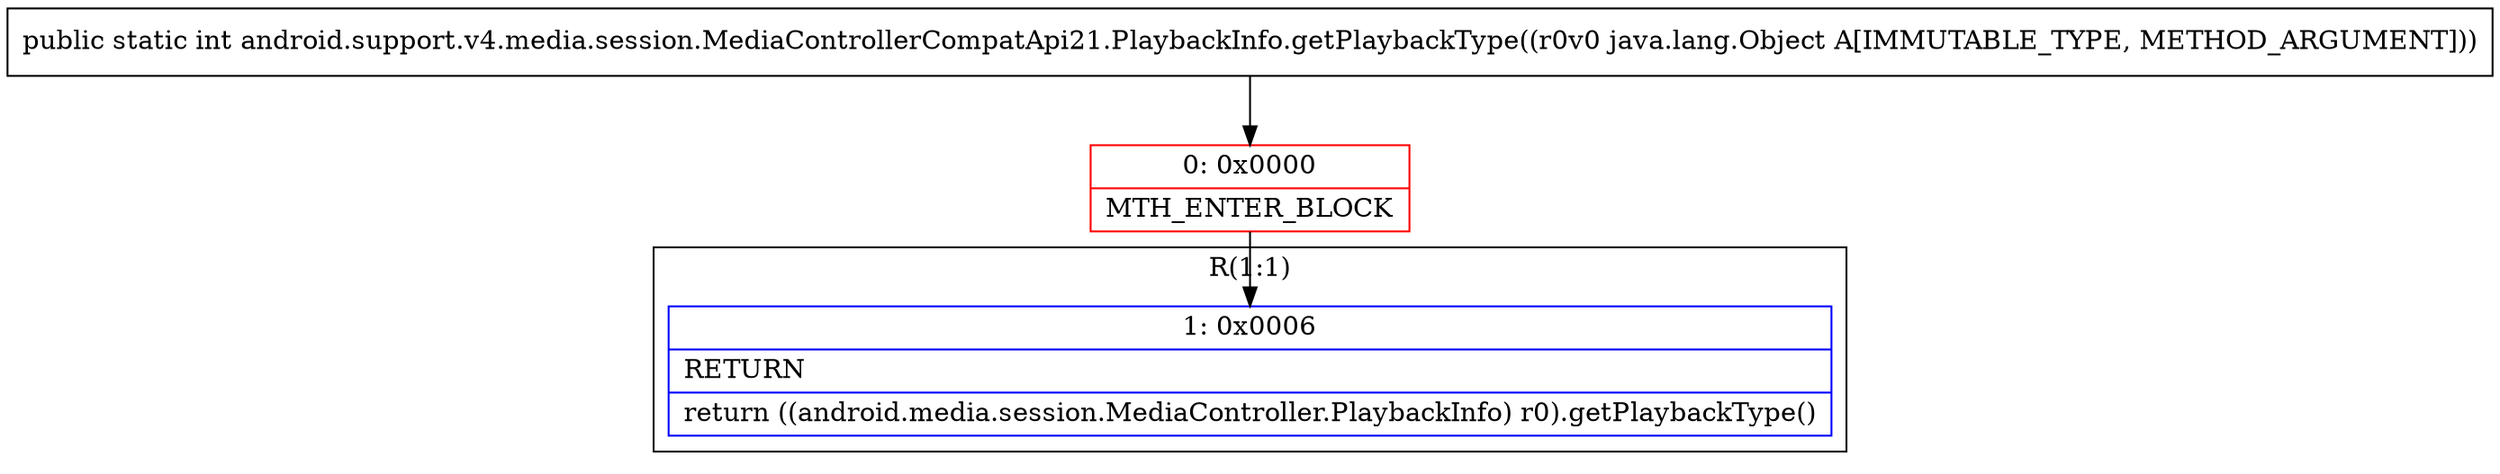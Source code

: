 digraph "CFG forandroid.support.v4.media.session.MediaControllerCompatApi21.PlaybackInfo.getPlaybackType(Ljava\/lang\/Object;)I" {
subgraph cluster_Region_1940074900 {
label = "R(1:1)";
node [shape=record,color=blue];
Node_1 [shape=record,label="{1\:\ 0x0006|RETURN\l|return ((android.media.session.MediaController.PlaybackInfo) r0).getPlaybackType()\l}"];
}
Node_0 [shape=record,color=red,label="{0\:\ 0x0000|MTH_ENTER_BLOCK\l}"];
MethodNode[shape=record,label="{public static int android.support.v4.media.session.MediaControllerCompatApi21.PlaybackInfo.getPlaybackType((r0v0 java.lang.Object A[IMMUTABLE_TYPE, METHOD_ARGUMENT])) }"];
MethodNode -> Node_0;
Node_0 -> Node_1;
}

